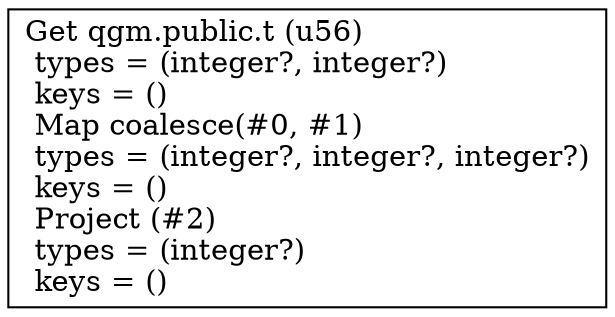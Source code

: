 digraph G {
    node0 [shape = record, label=" Get qgm.public.t (u56)\l  types = (integer?, integer?)\l  keys = ()\l Map coalesce(#0, #1)\l  types = (integer?, integer?, integer?)\l  keys = ()\l Project (#2)\l  types = (integer?)\l  keys = ()\l"]
}
